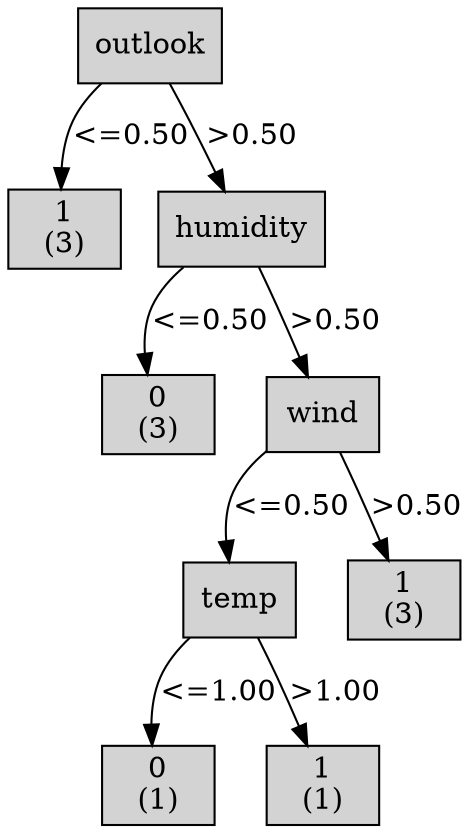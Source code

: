 digraph ID3_Tree {
"0" [shape=box, style=filled, label="outlook
", weight=1]
"1" [shape=box, style=filled, label="1
(3)
", weight=2]
0 -> 1 [ label = "<=0.50"];
"2" [shape=box, style=filled, label="humidity
", weight=2]
0 -> 2 [ label = ">0.50"];
"3" [shape=box, style=filled, label="0
(3)
", weight=3]
2 -> 3 [ label = "<=0.50"];
"4" [shape=box, style=filled, label="wind
", weight=3]
2 -> 4 [ label = ">0.50"];
"5" [shape=box, style=filled, label="temp
", weight=4]
4 -> 5 [ label = "<=0.50"];
"6" [shape=box, style=filled, label="0
(1)
", weight=5]
5 -> 6 [ label = "<=1.00"];
"7" [shape=box, style=filled, label="1
(1)
", weight=5]
5 -> 7 [ label = ">1.00"];
"8" [shape=box, style=filled, label="1
(3)
", weight=4]
4 -> 8 [ label = ">0.50"];
{rank=same; 0;};
{rank=same; 1;2;};
{rank=same; 3;4;};
{rank=same; 5;8;};
{rank=same; 6;7;};
}